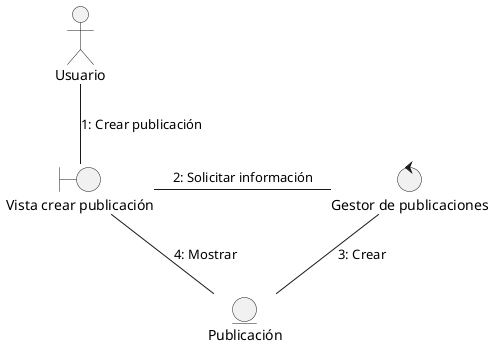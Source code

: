 @startuml crear evento
actor Usuario
boundary "Vista crear publicación" as c
Usuario--c :1: Crear publicación
control "Gestor de publicaciones" as g
c-r-g :2: Solicitar información
entity "Publicación" as p
g--p :3: Crear
p--c :4: Mostrar
@enduml
